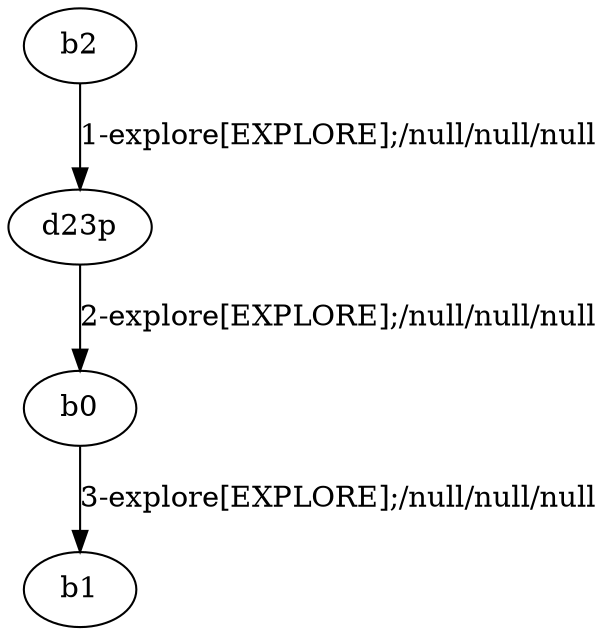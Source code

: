 # Total number of goals covered by this test: 2
# d23p --> b0
# b0 --> b1

digraph g {
"b2" -> "d23p" [label = "1-explore[EXPLORE];/null/null/null"];
"d23p" -> "b0" [label = "2-explore[EXPLORE];/null/null/null"];
"b0" -> "b1" [label = "3-explore[EXPLORE];/null/null/null"];
}
